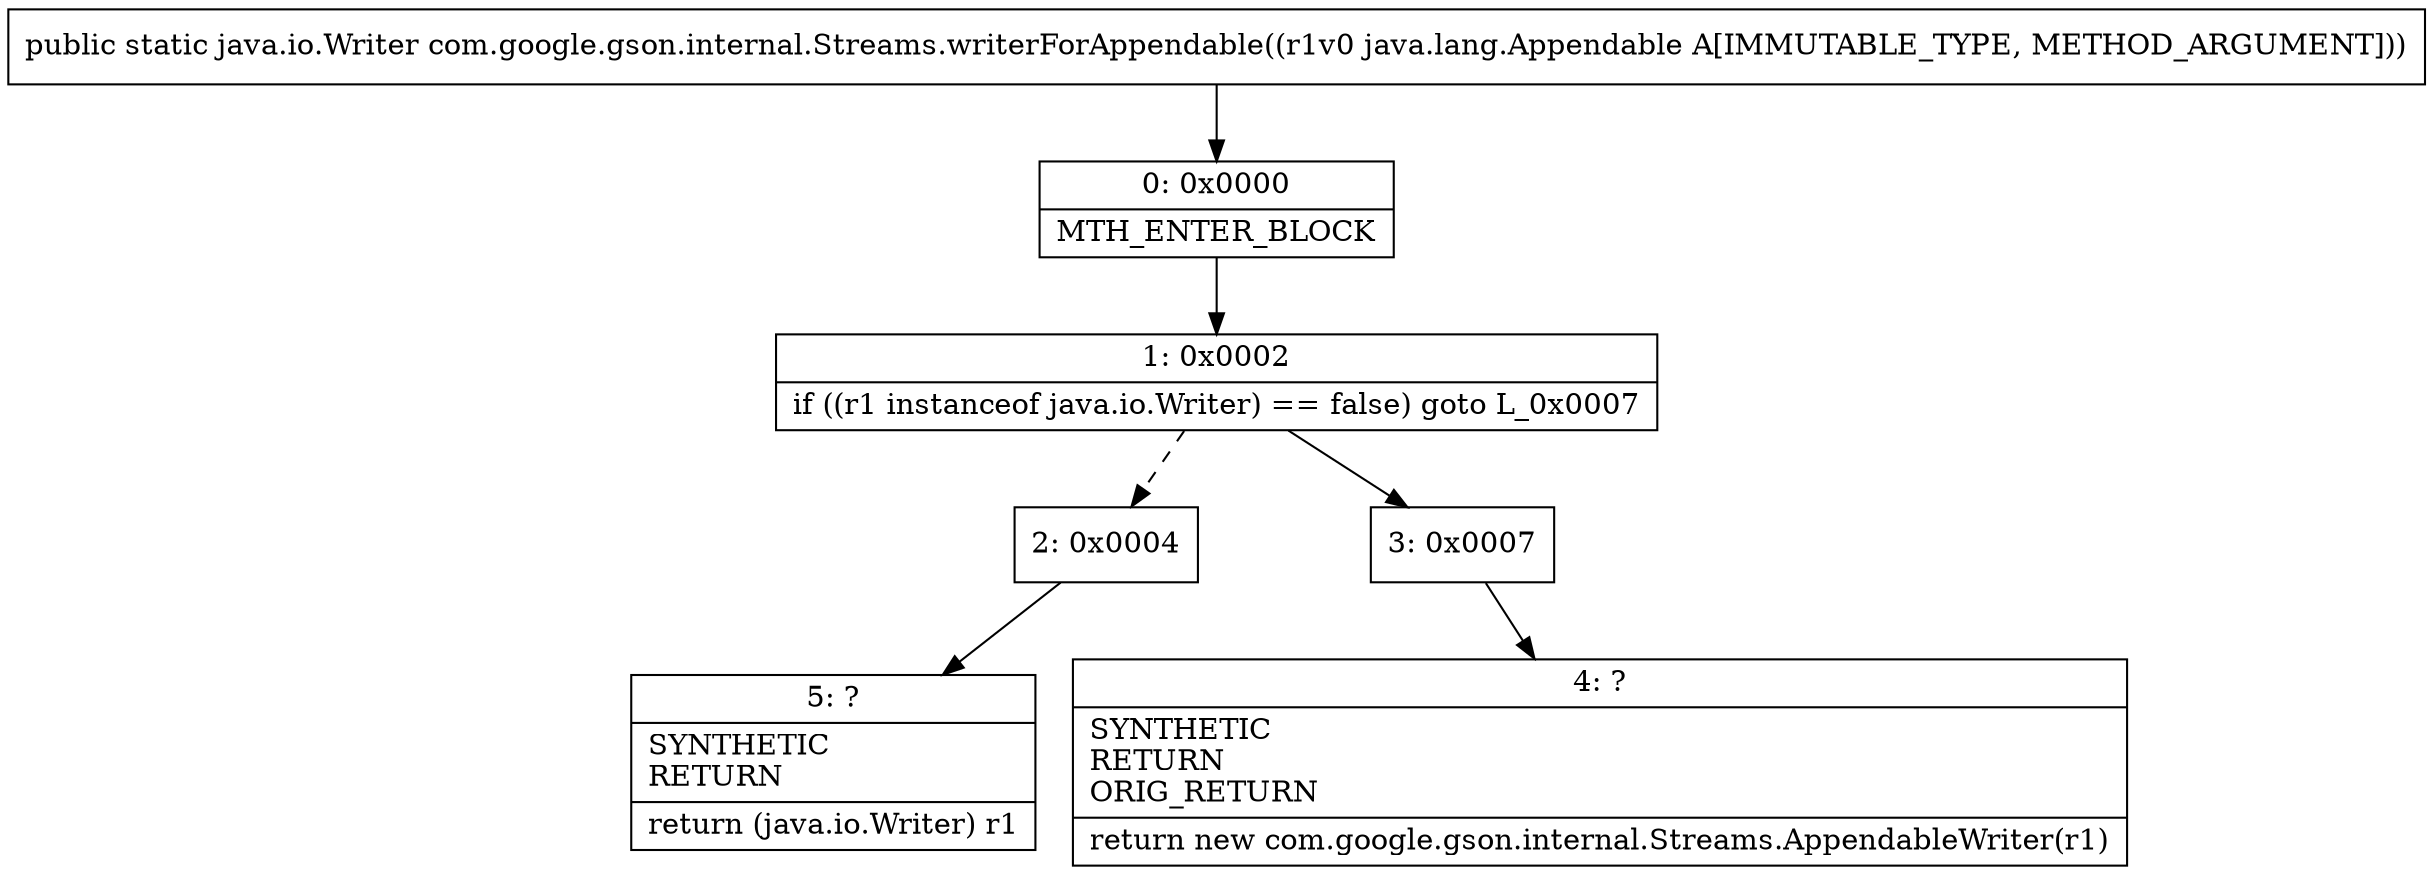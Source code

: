 digraph "CFG forcom.google.gson.internal.Streams.writerForAppendable(Ljava\/lang\/Appendable;)Ljava\/io\/Writer;" {
Node_0 [shape=record,label="{0\:\ 0x0000|MTH_ENTER_BLOCK\l}"];
Node_1 [shape=record,label="{1\:\ 0x0002|if ((r1 instanceof java.io.Writer) == false) goto L_0x0007\l}"];
Node_2 [shape=record,label="{2\:\ 0x0004}"];
Node_3 [shape=record,label="{3\:\ 0x0007}"];
Node_4 [shape=record,label="{4\:\ ?|SYNTHETIC\lRETURN\lORIG_RETURN\l|return new com.google.gson.internal.Streams.AppendableWriter(r1)\l}"];
Node_5 [shape=record,label="{5\:\ ?|SYNTHETIC\lRETURN\l|return (java.io.Writer) r1\l}"];
MethodNode[shape=record,label="{public static java.io.Writer com.google.gson.internal.Streams.writerForAppendable((r1v0 java.lang.Appendable A[IMMUTABLE_TYPE, METHOD_ARGUMENT])) }"];
MethodNode -> Node_0;
Node_0 -> Node_1;
Node_1 -> Node_2[style=dashed];
Node_1 -> Node_3;
Node_2 -> Node_5;
Node_3 -> Node_4;
}

